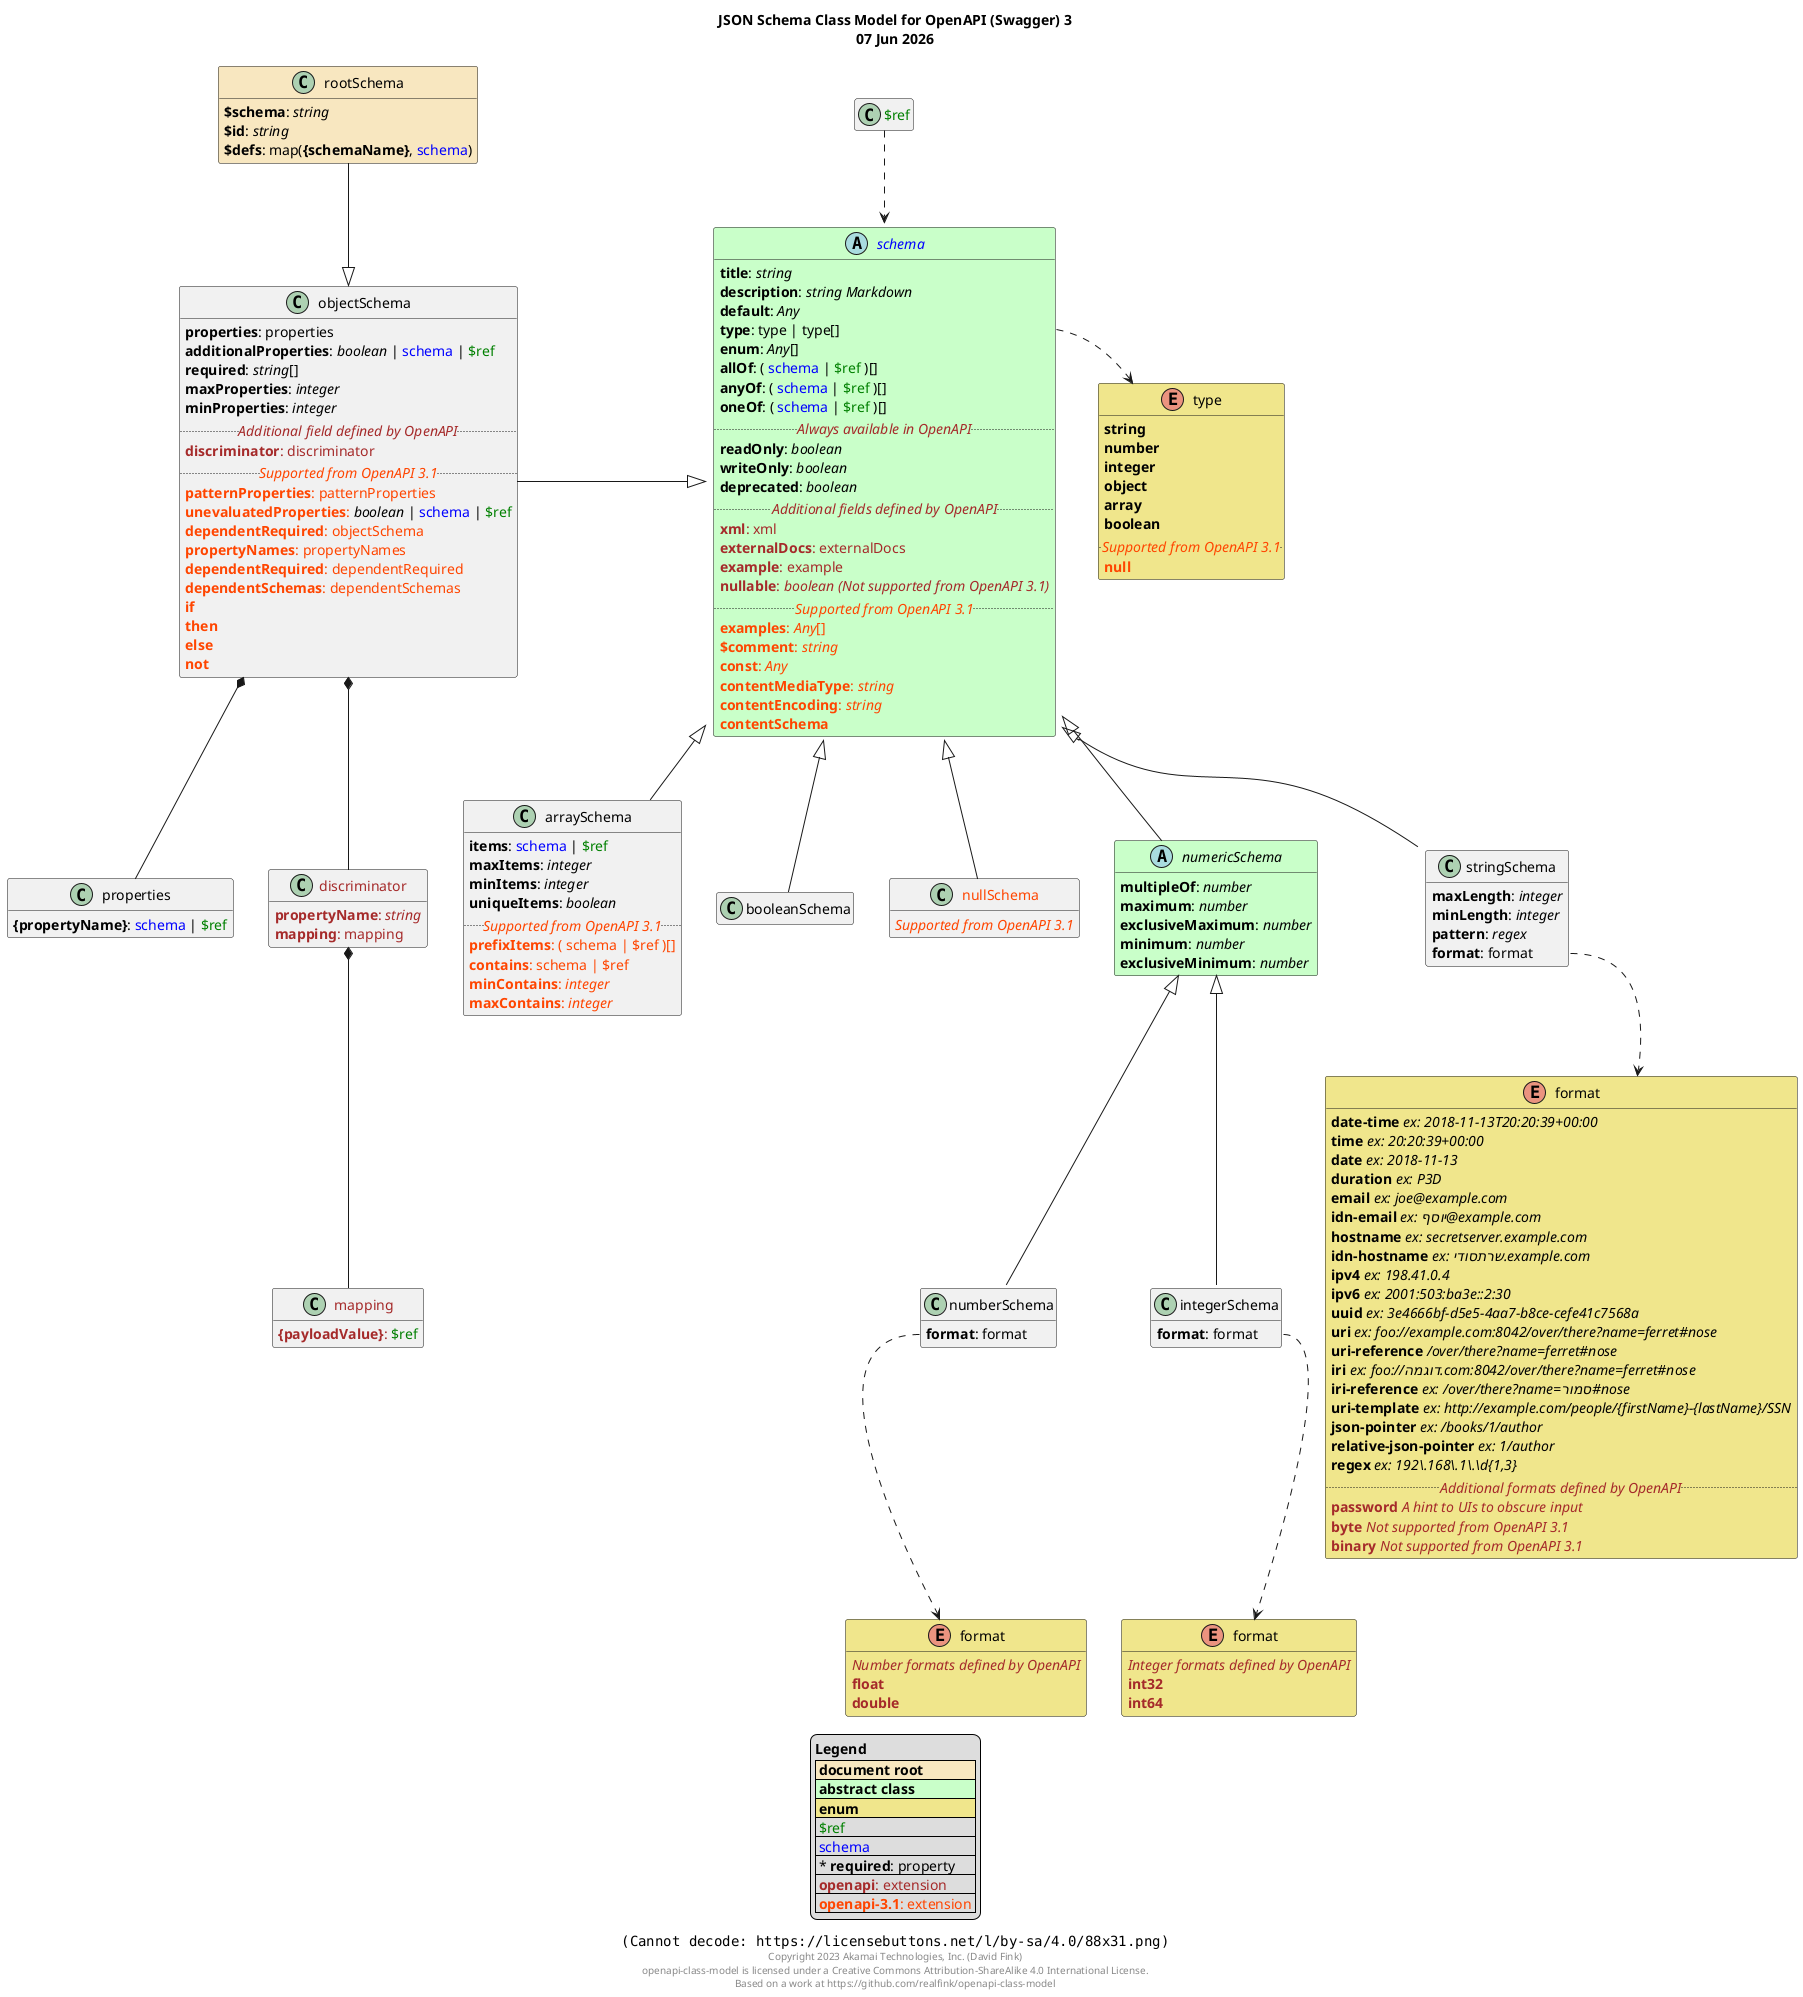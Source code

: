 @startuml

' openapi-class-model
' Copyright 2023 Akamai Technologies, Inc.

' This work is licensed under the Creative Commons
' Attribution-ShareAlike 4.0 International License.
' To view a copy of this license, visit
' http://creativecommons.org/licenses/by-sa/4.0/
' or send a letter to Creative Commons, PO Box 1866,
' Mountain View, CA 94042, USA.

' Unless required by applicable law or agreed to in
' writing, software distributed under the License is
' distributed on an "AS IS" BASIS, WITHOUT WARRANTIES OR
' CONDITIONS OF ANY KIND, either express or implied.
' See the License for the specific language governing
' permissions and limitations under the License.

hide empty members

!define ENUM #Khaki
!define ROOT #STRATEGY
!define ABSTRACT #TECHNOLOGY
!define SCHEMA <color:blue>schema</color>
!define REF <color:green>$ref</color>
!define OPENAPI color:Brown
!define OPENAPI31 color:OrangeRed
!define ADVANCED color:gray
!define ANY //Any//
!define STRING //string//
!define INTEGER //integer//
!define NUMBER //number//
!define BOOLEAN //boolean//
!define MARKDOWN //Markdown//

title JSON Schema Class Model for OpenAPI (Swagger) 3\n%date("dd MMM yyyy")

class rootSchema ROOT {
  **$schema**: STRING
  **$id**: STRING
  {field} **$defs**: map(**{schemaName}**, SCHEMA)
}

class "REF" as ref {
}

abstract class "SCHEMA" as schema ABSTRACT {
  **title**: STRING
  **description**: STRING MARKDOWN
  **default**: ANY
  **type**: type | type[]
  **enum**: ANY[]
  {field} **allOf**: ( SCHEMA | REF )[]
  {field} **anyOf**: ( SCHEMA | REF )[]
  {field} **oneOf**: ( SCHEMA | REF )[]
  .. <OPENAPI>//Always available in OpenAPI// ..
  {field} **readOnly**: BOOLEAN
  {field} **writeOnly**: BOOLEAN
  {field} **deprecated**: BOOLEAN
  .. <OPENAPI>//Additional fields defined by OpenAPI// ..
  <OPENAPI>**xml**: xml
  <OPENAPI>**externalDocs**: externalDocs
  <OPENAPI>**example**: example
  <OPENAPI>{field} **nullable**: BOOLEAN //(Not supported from OpenAPI 3.1)//
  .. <OPENAPI31>//Supported from OpenAPI 3.1// ..
  <OPENAPI31>**examples**: ANY[]
  <OPENAPI31>**$comment**: STRING
  <OPENAPI31>**const**: ANY
  <OPENAPI31>**contentMediaType**: STRING
  <OPENAPI31>**contentEncoding**: STRING
  <OPENAPI31>**contentSchema**
}

enum "type" as schemaType ENUM {
  **string**
  **number**
  **integer**
  **object**
  **array**
  **boolean**
  .. <OPENAPI31>//Supported from OpenAPI 3.1// ..
  <OPENAPI31>{field} **null**
}

class stringSchema {
  **maxLength**: INTEGER
  **minLength**: INTEGER
  **pattern**: //regex//
  **format**: format
}

enum "format" as formatType ENUM {
  **date-time** //ex: 2018-11-13T20:20:39+00:00//
  **time** //ex: 20:20:39+00:00//
  **date** //ex: 2018-11-13//
  **duration** //ex: P3D//
  **email** //ex: joe@example.com//
  **idn-email** //ex: יוסף@example.com//
  **hostname** //ex: secretserver.example.com//
  **idn-hostname** //ex: שרתסודי.example.com//
  **ipv4** //ex: 198.41.0.4//
  **ipv6** //ex: 2001:503:ba3e::2:30//
  **uuid** //ex: 3e4666bf-d5e5-4aa7-b8ce-cefe41c7568a//
  **uri** //ex: foo:~//example.com:8042/over/there?name=ferret#nose//
  **uri-reference** ///over/there?name=ferret#nose//
  **iri** //ex: foo:~//דוגמה.com:8042/over/there?name=ferret#nose//
  **iri-reference** //ex: /over/there?name=סמור#nose//
  **uri-template** //ex: http:~//example.com/people/{firstName}-{lastName}/SSN//
  **json-pointer** //ex: /books/1/author//
  **relative-json-pointer** //ex: 1/author//
  **regex** //ex: 192\.168\.1\.\d{1,3}//
  .. <OPENAPI>//Additional formats defined by OpenAPI// ..
  <OPENAPI>**password** //A hint to UIs to obscure input//
  <OPENAPI>**byte** //Not supported from OpenAPI 3.1//
  <OPENAPI>**binary** //Not supported from OpenAPI 3.1//
}

enum "format" as numberFormatType ENUM {
  <OPENAPI>//Number formats defined by OpenAPI//
  <OPENAPI>**float**
  <OPENAPI>**double**
}

enum "format" as integerFormatType ENUM {
  <OPENAPI>//Integer formats defined by OpenAPI//
  <OPENAPI>**int32**
  <OPENAPI>**int64**
}

abstract class numericSchema ABSTRACT {
  **multipleOf**: NUMBER
  **maximum**: NUMBER
  **exclusiveMaximum**: NUMBER
  **minimum**: NUMBER
  **exclusiveMinimum**: NUMBER
}

class numberSchema {
  **format**: format
}

class integerSchema {
  **format**: format
}

class objectSchema {
  **properties**: properties
  **additionalProperties**: BOOLEAN | SCHEMA | REF
  **required**: STRING[]
  **maxProperties**: INTEGER
  **minProperties**: INTEGER
  .. <OPENAPI>//Additional field defined by OpenAPI// ..
  <OPENAPI>**discriminator**: discriminator
  .. <OPENAPI31>//Supported from OpenAPI 3.1// ..
  <OPENAPI31>**patternProperties**: patternProperties
  <OPENAPI31>**unevaluatedProperties**: </color>BOOLEAN | SCHEMA | REF
  <OPENAPI31>**dependentRequired**: objectSchema
  <OPENAPI31>**propertyNames**: propertyNames
  <OPENAPI31>**dependentRequired**: dependentRequired
  <OPENAPI31>**dependentSchemas**: dependentSchemas
  <OPENAPI31>**if**
  <OPENAPI31>**then**
  <OPENAPI31>**else**
  <OPENAPI31>**not**
}

class properties {
  **{propertyName}**: SCHEMA | REF
}

class "<OPENAPI>discriminator" as discriminator {
  <OPENAPI>**propertyName**: STRING
  <OPENAPI>**mapping**: mapping
}

class "<OPENAPI>mapping" as mapping {
  <OPENAPI>**{payloadValue}**: REF
}

class arraySchema {
  **items**: SCHEMA | REF
  **maxItems**: INTEGER
  **minItems**: INTEGER
  **uniqueItems**: BOOLEAN
  .. <OPENAPI31>//Supported from OpenAPI 3.1// ..
  {field} <OPENAPI31>**prefixItems**: ( schema | $ref )[]
  <OPENAPI31>**contains**: schema | $ref
  <OPENAPI31>**minContains**: INTEGER
  <OPENAPI31>**maxContains**: INTEGER
}

class booleanSchema {
}

class "<OPENAPI31>nullSchema" as nullSchema { 
  <OPENAPI31>//Supported from OpenAPI 3.1//
}

legend
  **Legend**
  |<ROOT> **document root** |
  |<ABSTRACT> **abstract class**|
  |<ENUM> **enum**|
  | REF |
  | SCHEMA |
  | * **required**: property |
  | <OPENAPI>**openapi**: extension |
  | <OPENAPI31>**openapi-3.1**: extension |
end legend

footer
<img:https://licensebuttons.net/l/by-sa/4.0/88x31.png>
Copyright 2023 Akamai Technologies, Inc. (David Fink)
openapi-class-model is licensed under a Creative Commons Attribution-ShareAlike 4.0 International License.
Based on a work at https://github.com/realfink/openapi-class-model
endfooter

rootSchema -d-|> objectSchema
ref .d.> schema
schema::type .r.> schemaType

stringSchema -u-|> schema
numericSchema -u-|> schema
integerSchema -u-|> numericSchema
numberSchema -u-|> numericSchema
objectSchema -r-|> schema
arraySchema -u-|> schema
booleanSchema -u-|> schema
nullSchema -u-|> schema

stringSchema::format .d.> formatType
objectSchema *-d- properties
objectSchema *-d- discriminator
discriminator *-d- mapping
integerSchema::format .d.> integerFormatType
numberSchema::format .d.> numberFormatType

@enduml
